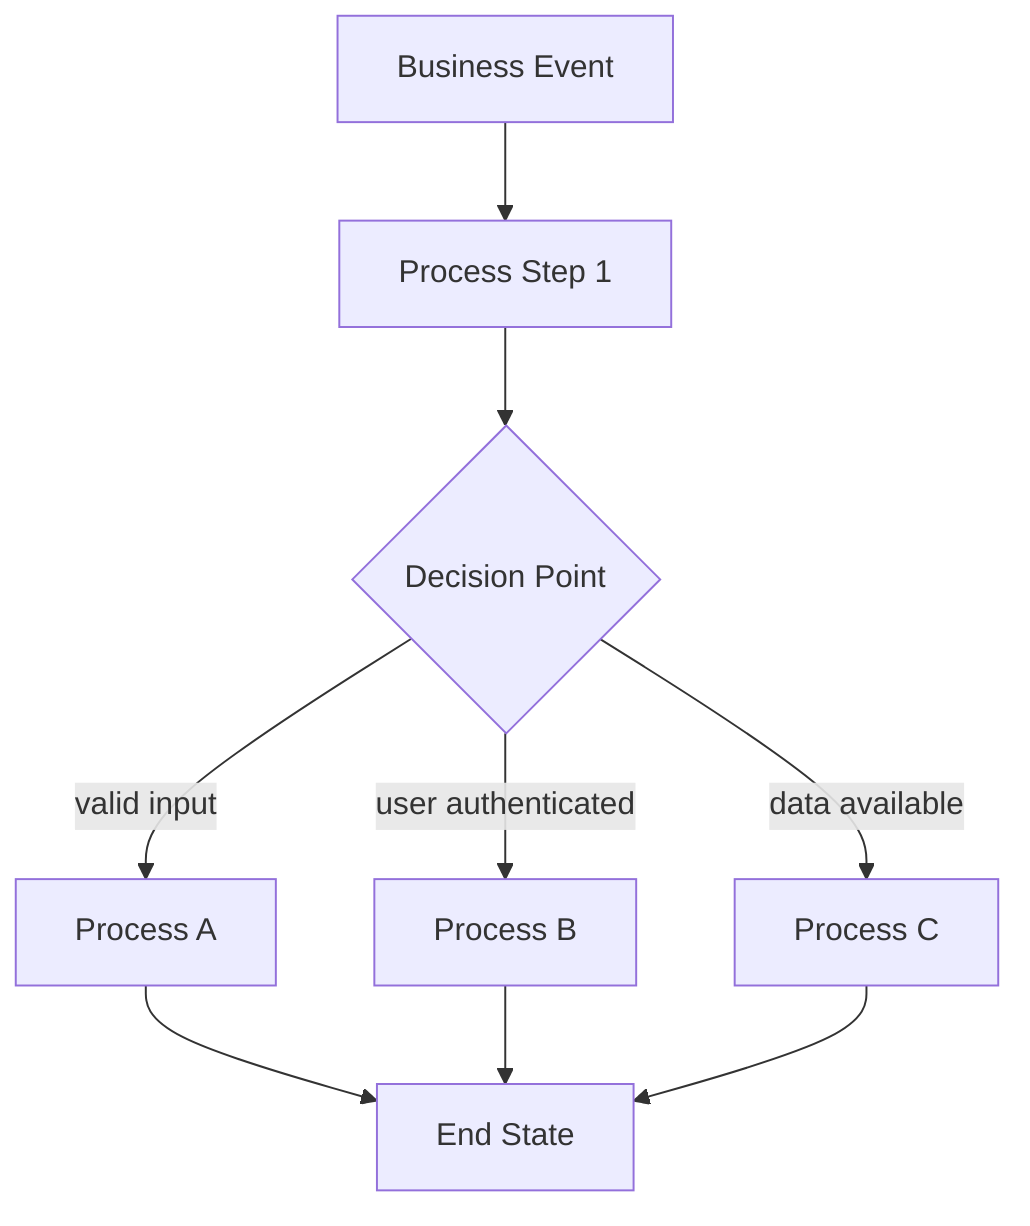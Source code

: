 graph TD
    A[Business Event] --> B[Process Step 1]
    B --> C{Decision Point}
    C -->|valid input| D[Process A]
    C -->|user authenticated| E[Process B]
    C -->|data available| F[Process C]
    D --> G[End State]
    E --> G
    F --> G